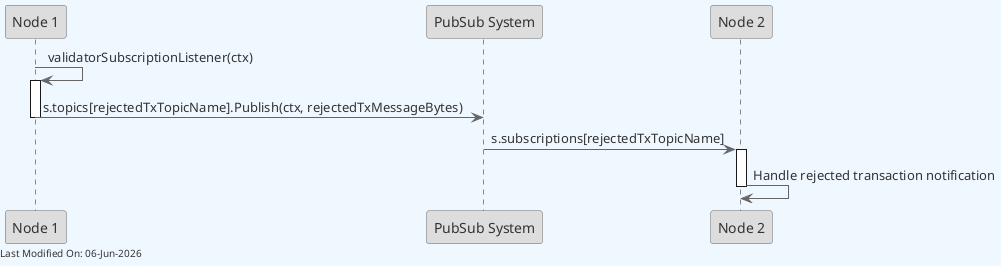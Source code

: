@startuml
skinparam backgroundColor #F0F8FF
skinparam defaultFontColor #333333
skinparam arrowColor #666666

' Define borders for all elements
skinparam entity {
  BorderColor #666666
  BackgroundColor #DDDDDD
}

skinparam control {
  BorderColor #666666
  BackgroundColor #DDDDDD
}

skinparam participant {
  BorderColor #666666
  BackgroundColor #DDDDDD
}




participant "Node 1" as Node1
participant "PubSub System" as PubSub
participant "Node 2" as Node2

Node1 -> Node1: validatorSubscriptionListener(ctx)
activate Node1
Node1 -> PubSub: s.topics[rejectedTxTopicName].Publish(ctx, rejectedTxMessageBytes)
deactivate Node1

PubSub -> Node2: s.subscriptions[rejectedTxTopicName]
activate Node2
Node2 -> Node2: Handle rejected transaction notification
deactivate Node2

left footer Last Modified On: %date("dd-MMM-yyyy")

@enduml

